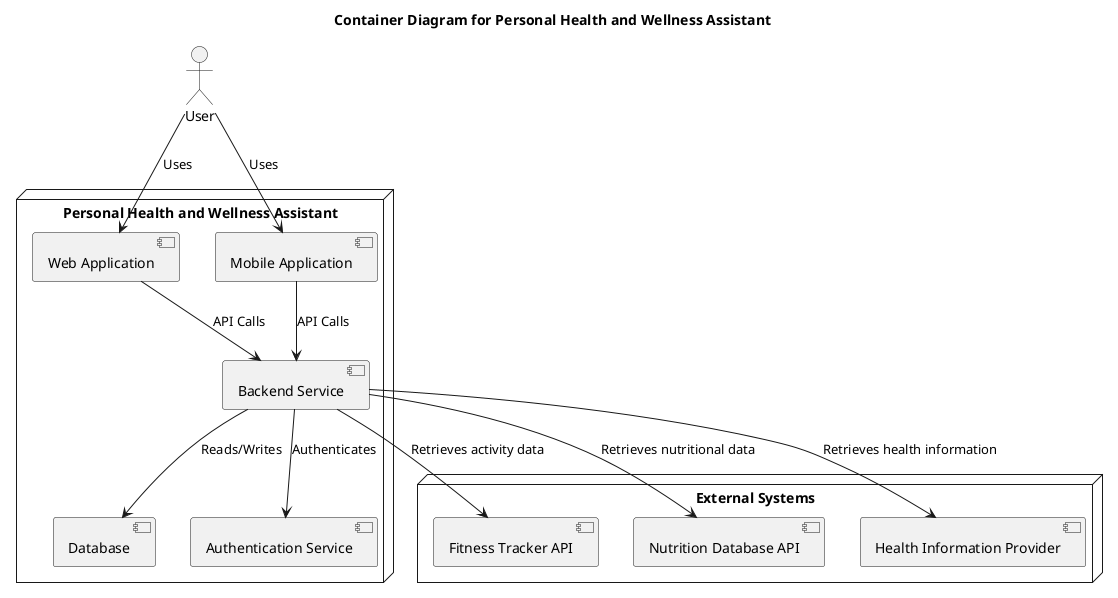 @startuml
title Container Diagram for Personal Health and Wellness Assistant

skinparam shadowing false
skinparam monochrome true

actor User

node "Personal Health and Wellness Assistant" {
  [Web Application] as WebApp
  [Mobile Application] as MobileApp
  [Backend Service] as Backend
  [Database] as DB
  [Authentication Service] as AuthService
}

node "External Systems" {
  [Fitness Tracker API] as FTA
  [Nutrition Database API] as NDA
  [Health Information Provider] as HIP
}

User --> WebApp : Uses
User --> MobileApp : Uses

WebApp --> Backend : API Calls
MobileApp --> Backend : API Calls
Backend --> DB : Reads/Writes
Backend --> AuthService : Authenticates
Backend --> FTA : Retrieves activity data
Backend --> NDA : Retrieves nutritional data
Backend --> HIP : Retrieves health information

@enduml